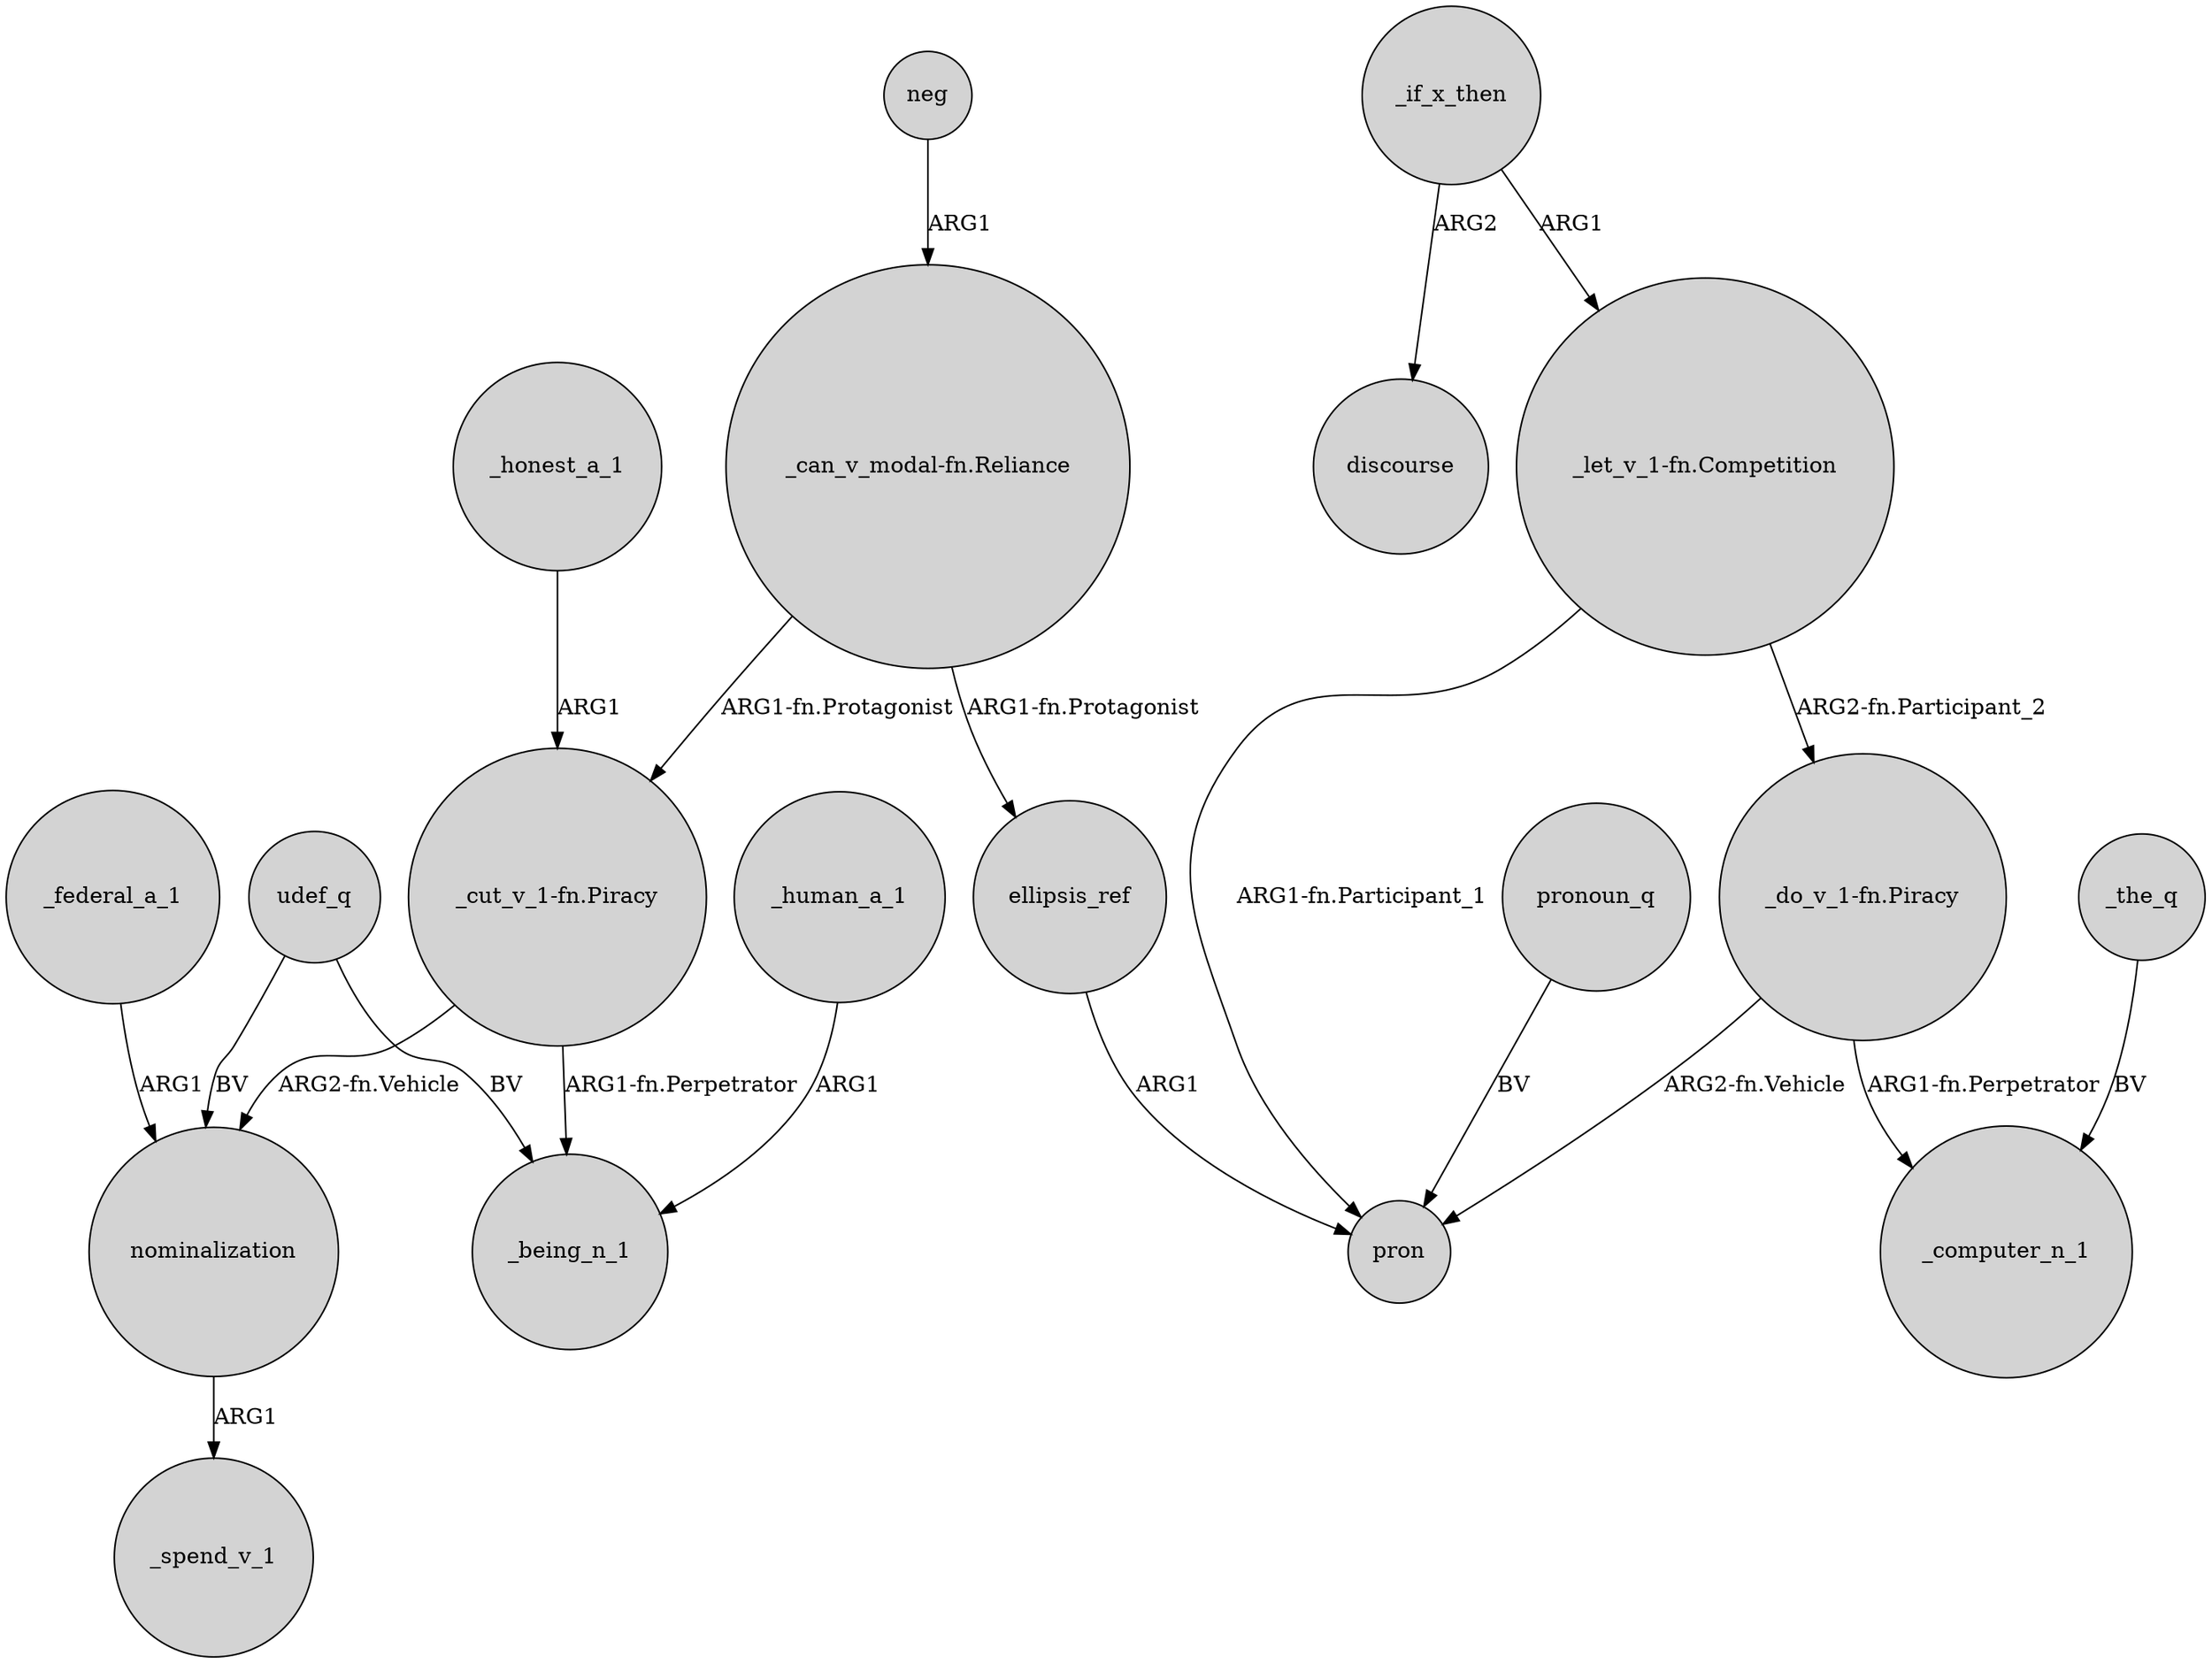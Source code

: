 digraph {
	node [shape=circle style=filled]
	udef_q -> nominalization [label=BV]
	"_let_v_1-fn.Competition" -> pron [label="ARG1-fn.Participant_1"]
	neg -> "_can_v_modal-fn.Reliance" [label=ARG1]
	udef_q -> _being_n_1 [label=BV]
	nominalization -> _spend_v_1 [label=ARG1]
	ellipsis_ref -> pron [label=ARG1]
	_federal_a_1 -> nominalization [label=ARG1]
	_the_q -> _computer_n_1 [label=BV]
	pronoun_q -> pron [label=BV]
	_honest_a_1 -> "_cut_v_1-fn.Piracy" [label=ARG1]
	"_do_v_1-fn.Piracy" -> pron [label="ARG2-fn.Vehicle"]
	_if_x_then -> "_let_v_1-fn.Competition" [label=ARG1]
	"_let_v_1-fn.Competition" -> "_do_v_1-fn.Piracy" [label="ARG2-fn.Participant_2"]
	"_do_v_1-fn.Piracy" -> _computer_n_1 [label="ARG1-fn.Perpetrator"]
	"_can_v_modal-fn.Reliance" -> ellipsis_ref [label="ARG1-fn.Protagonist"]
	"_can_v_modal-fn.Reliance" -> "_cut_v_1-fn.Piracy" [label="ARG1-fn.Protagonist"]
	_human_a_1 -> _being_n_1 [label=ARG1]
	"_cut_v_1-fn.Piracy" -> nominalization [label="ARG2-fn.Vehicle"]
	_if_x_then -> discourse [label=ARG2]
	"_cut_v_1-fn.Piracy" -> _being_n_1 [label="ARG1-fn.Perpetrator"]
}
